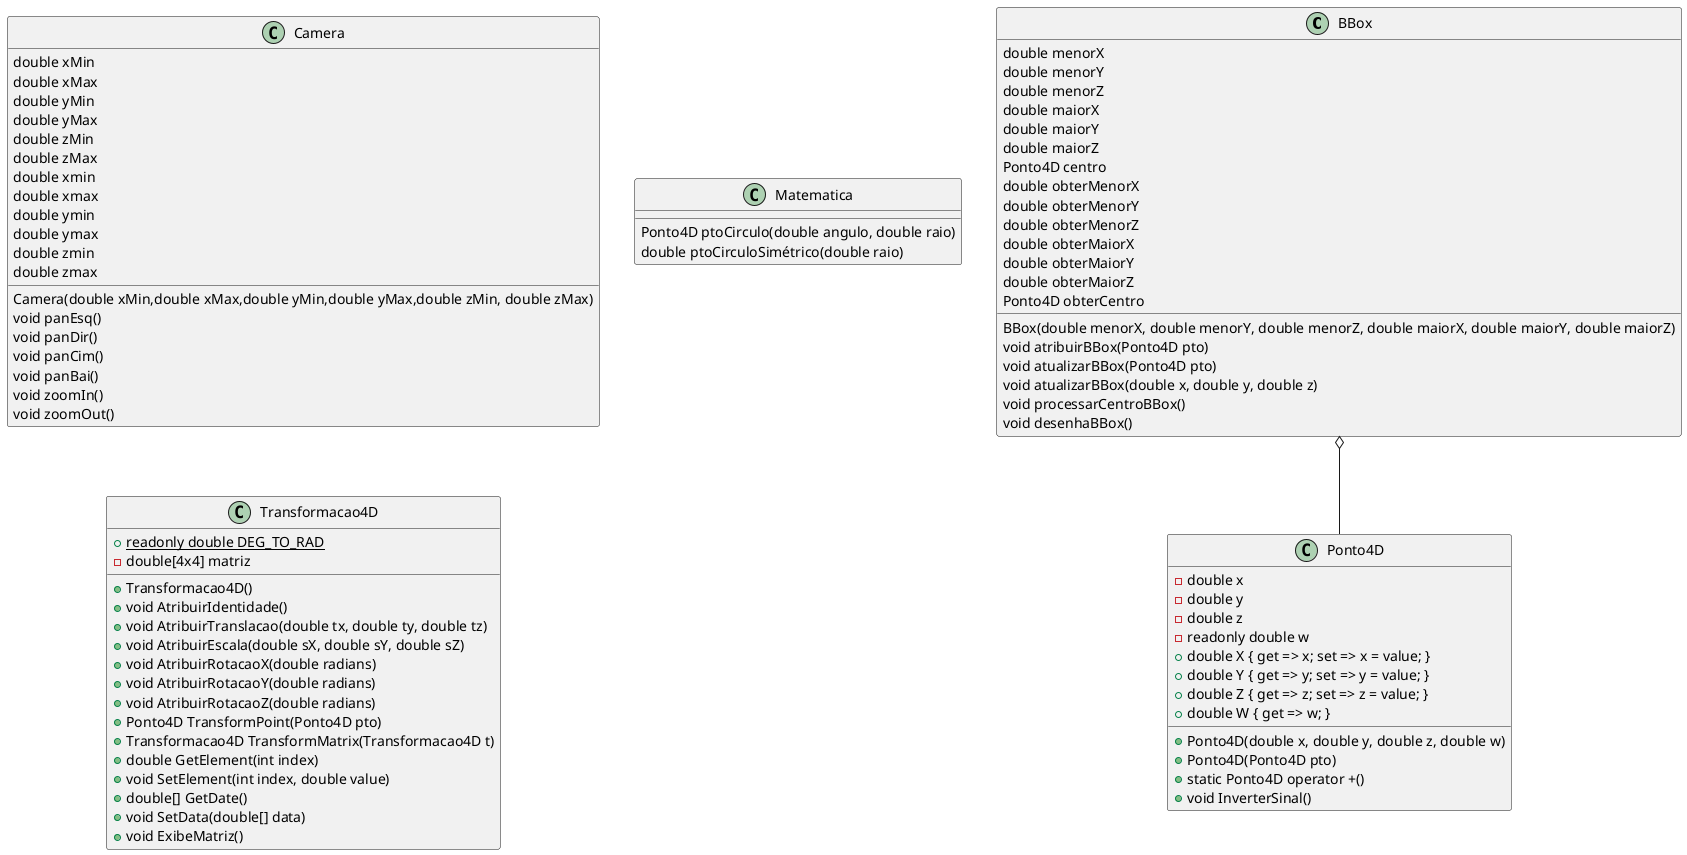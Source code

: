 /' http://plantuml.com/class-diagram '/ 
@startuml CG_Biblioteca

BBox : double menorX
BBox : double menorY
BBox : double menorZ
BBox : double maiorX
BBox : double maiorY
BBox : double maiorZ
BBox : Ponto4D centro
BBox : BBox(double menorX, double menorY, double menorZ, double maiorX, double maiorY, double maiorZ)
BBox : void atribuirBBox(Ponto4D pto)	
BBox : void atualizarBBox(Ponto4D pto)
BBox : void atualizarBBox(double x, double y, double z)
BBox : void processarCentroBBox()
BBox : void desenhaBBox()
BBox : double obterMenorX
BBox : double obterMenorY
BBox : double obterMenorZ
BBox : double obterMaiorX
BBox : double obterMaiorY
BBox : double obterMaiorZ
BBox : Ponto4D obterCentro
BBox o-- Ponto4D

Camera : double xMin
Camera : double xMax
Camera : double yMin
Camera : double yMax
Camera : double zMin
Camera : double zMax
Camera : Camera(double xMin,double xMax,double yMin,double yMax,double zMin, double zMax)
Camera : double xmin
Camera : double xmax
Camera : double ymin
Camera : double ymax
Camera : double zmin
Camera : double zmax
Camera : void panEsq()
Camera : void panDir()
Camera : void panCim()
Camera : void panBai()
Camera : void zoomIn()
Camera : void zoomOut()

Matematica : Ponto4D ptoCirculo(double angulo, double raio)
Matematica : double ptoCirculoSimétrico(double raio)

Ponto4D : - double x
Ponto4D : - double y
Ponto4D : - double z
Ponto4D : - readonly double w
Ponto4D : + Ponto4D(double x, double y, double z, double w)
Ponto4D : + Ponto4D(Ponto4D pto)
Ponto4D : + static Ponto4D operator +()
Ponto4D : + double X { get => x; set => x = value; }
Ponto4D : + double Y { get => y; set => y = value; }
Ponto4D : + double Z { get => z; set => z = value; }
Ponto4D : + double W { get => w; }
Ponto4D : + void InverterSinal()

Transformacao4D : {static} + readonly double DEG_TO_RAD
Transformacao4D : -double[4x4] matriz
Transformacao4D : +Transformacao4D()
Transformacao4D : +void AtribuirIdentidade()
Transformacao4D : +void AtribuirTranslacao(double tx, double ty, double tz)
Transformacao4D : +void AtribuirEscala(double sX, double sY, double sZ)
Transformacao4D : +void AtribuirRotacaoX(double radians)
Transformacao4D : +void AtribuirRotacaoY(double radians)
Transformacao4D : +void AtribuirRotacaoZ(double radians)
Transformacao4D : +Ponto4D TransformPoint(Ponto4D pto)
Transformacao4D : +Transformacao4D TransformMatrix(Transformacao4D t)
Transformacao4D : +double GetElement(int index)
Transformacao4D : +void SetElement(int index, double value)
Transformacao4D : +double[] GetDate()
Transformacao4D : +void SetData(double[] data)
Transformacao4D : +void ExibeMatriz()

@enduml
